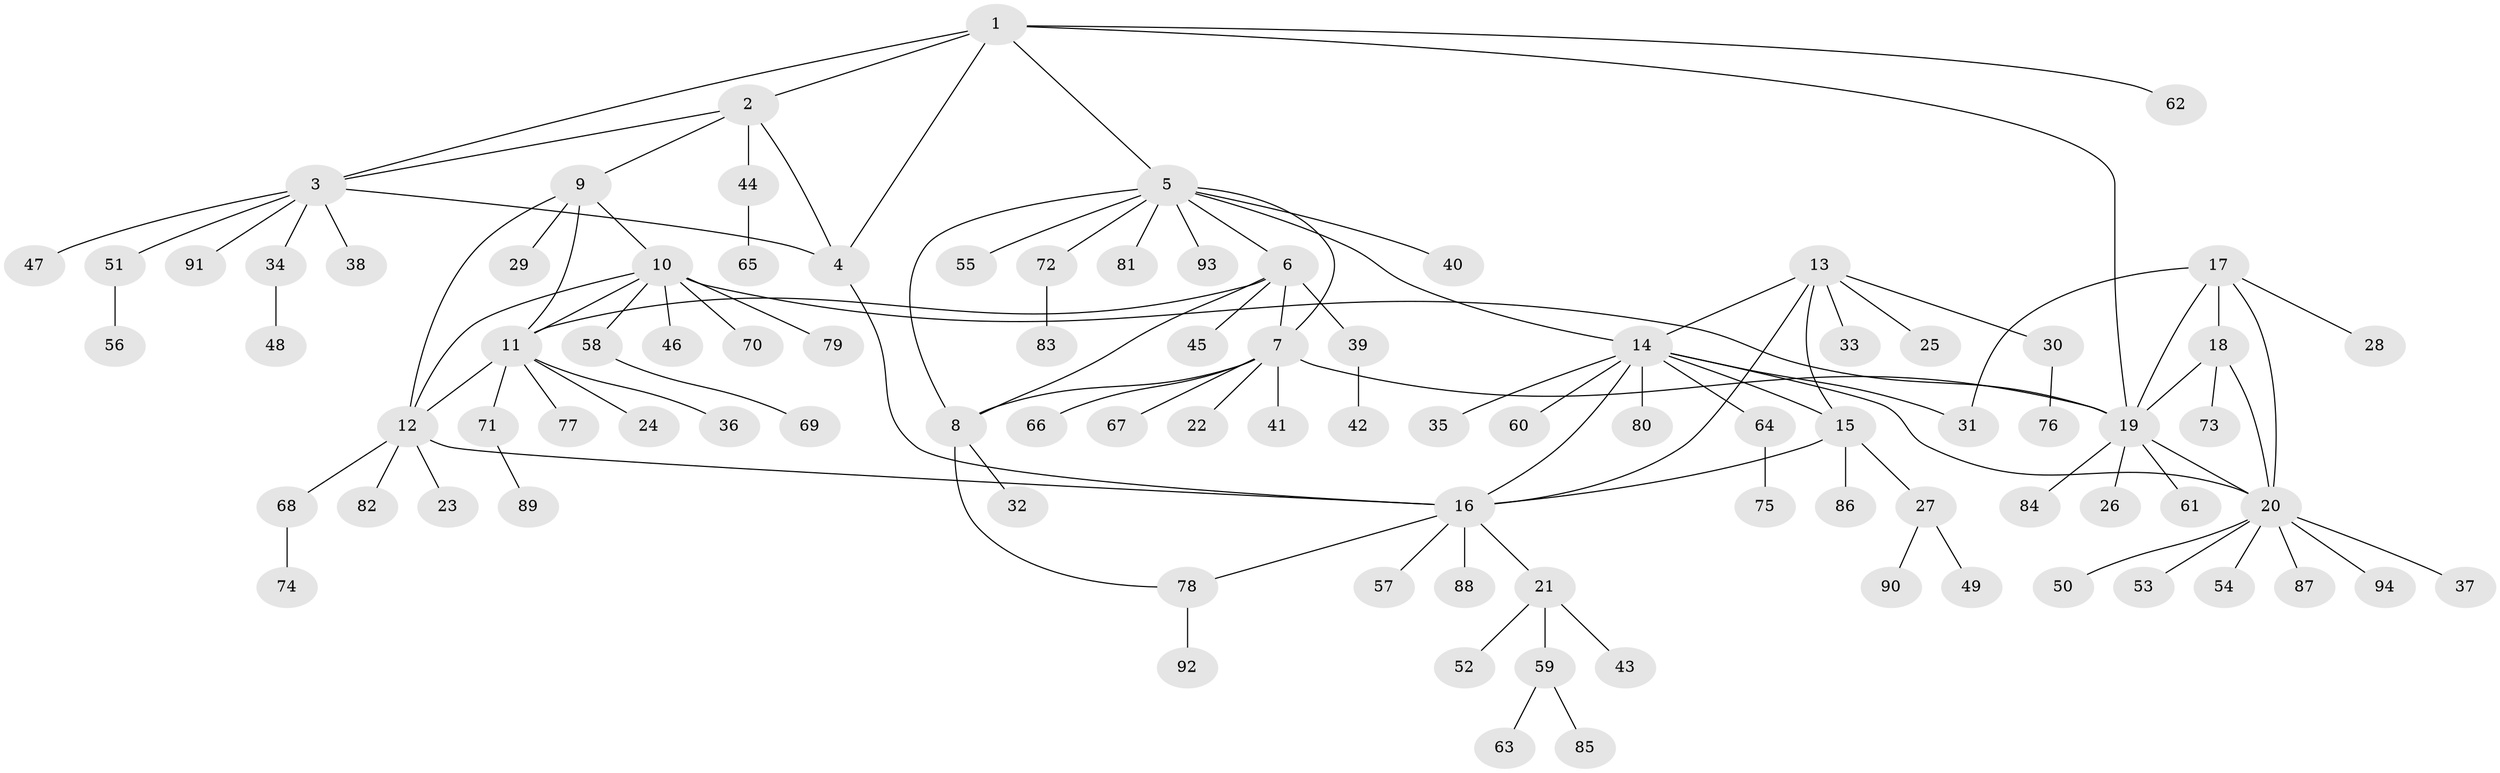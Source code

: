 // Generated by graph-tools (version 1.1) at 2025/15/03/09/25 04:15:50]
// undirected, 94 vertices, 116 edges
graph export_dot {
graph [start="1"]
  node [color=gray90,style=filled];
  1;
  2;
  3;
  4;
  5;
  6;
  7;
  8;
  9;
  10;
  11;
  12;
  13;
  14;
  15;
  16;
  17;
  18;
  19;
  20;
  21;
  22;
  23;
  24;
  25;
  26;
  27;
  28;
  29;
  30;
  31;
  32;
  33;
  34;
  35;
  36;
  37;
  38;
  39;
  40;
  41;
  42;
  43;
  44;
  45;
  46;
  47;
  48;
  49;
  50;
  51;
  52;
  53;
  54;
  55;
  56;
  57;
  58;
  59;
  60;
  61;
  62;
  63;
  64;
  65;
  66;
  67;
  68;
  69;
  70;
  71;
  72;
  73;
  74;
  75;
  76;
  77;
  78;
  79;
  80;
  81;
  82;
  83;
  84;
  85;
  86;
  87;
  88;
  89;
  90;
  91;
  92;
  93;
  94;
  1 -- 2;
  1 -- 3;
  1 -- 4;
  1 -- 5;
  1 -- 19;
  1 -- 62;
  2 -- 3;
  2 -- 4;
  2 -- 9;
  2 -- 44;
  3 -- 4;
  3 -- 34;
  3 -- 38;
  3 -- 47;
  3 -- 51;
  3 -- 91;
  4 -- 16;
  5 -- 6;
  5 -- 7;
  5 -- 8;
  5 -- 14;
  5 -- 40;
  5 -- 55;
  5 -- 72;
  5 -- 81;
  5 -- 93;
  6 -- 7;
  6 -- 8;
  6 -- 11;
  6 -- 39;
  6 -- 45;
  7 -- 8;
  7 -- 19;
  7 -- 22;
  7 -- 41;
  7 -- 66;
  7 -- 67;
  8 -- 32;
  8 -- 78;
  9 -- 10;
  9 -- 11;
  9 -- 12;
  9 -- 29;
  10 -- 11;
  10 -- 12;
  10 -- 19;
  10 -- 46;
  10 -- 58;
  10 -- 70;
  10 -- 79;
  11 -- 12;
  11 -- 24;
  11 -- 36;
  11 -- 71;
  11 -- 77;
  12 -- 16;
  12 -- 23;
  12 -- 68;
  12 -- 82;
  13 -- 14;
  13 -- 15;
  13 -- 16;
  13 -- 25;
  13 -- 30;
  13 -- 33;
  14 -- 15;
  14 -- 16;
  14 -- 20;
  14 -- 31;
  14 -- 35;
  14 -- 60;
  14 -- 64;
  14 -- 80;
  15 -- 16;
  15 -- 27;
  15 -- 86;
  16 -- 21;
  16 -- 57;
  16 -- 78;
  16 -- 88;
  17 -- 18;
  17 -- 19;
  17 -- 20;
  17 -- 28;
  17 -- 31;
  18 -- 19;
  18 -- 20;
  18 -- 73;
  19 -- 20;
  19 -- 26;
  19 -- 61;
  19 -- 84;
  20 -- 37;
  20 -- 50;
  20 -- 53;
  20 -- 54;
  20 -- 87;
  20 -- 94;
  21 -- 43;
  21 -- 52;
  21 -- 59;
  27 -- 49;
  27 -- 90;
  30 -- 76;
  34 -- 48;
  39 -- 42;
  44 -- 65;
  51 -- 56;
  58 -- 69;
  59 -- 63;
  59 -- 85;
  64 -- 75;
  68 -- 74;
  71 -- 89;
  72 -- 83;
  78 -- 92;
}
